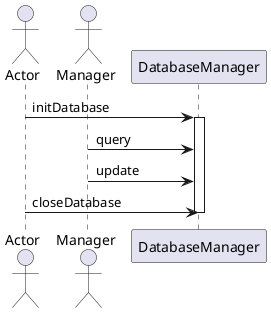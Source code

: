 @startuml

actor Actor as Actor
actor Manager as Manager

Actor -> DatabaseManager: initDatabase
activate DatabaseManager

DatabaseManager <- Manager: query

DatabaseManager <- Manager: update

Actor -> DatabaseManager: closeDatabase
deactivate DatabaseManager
@enduml